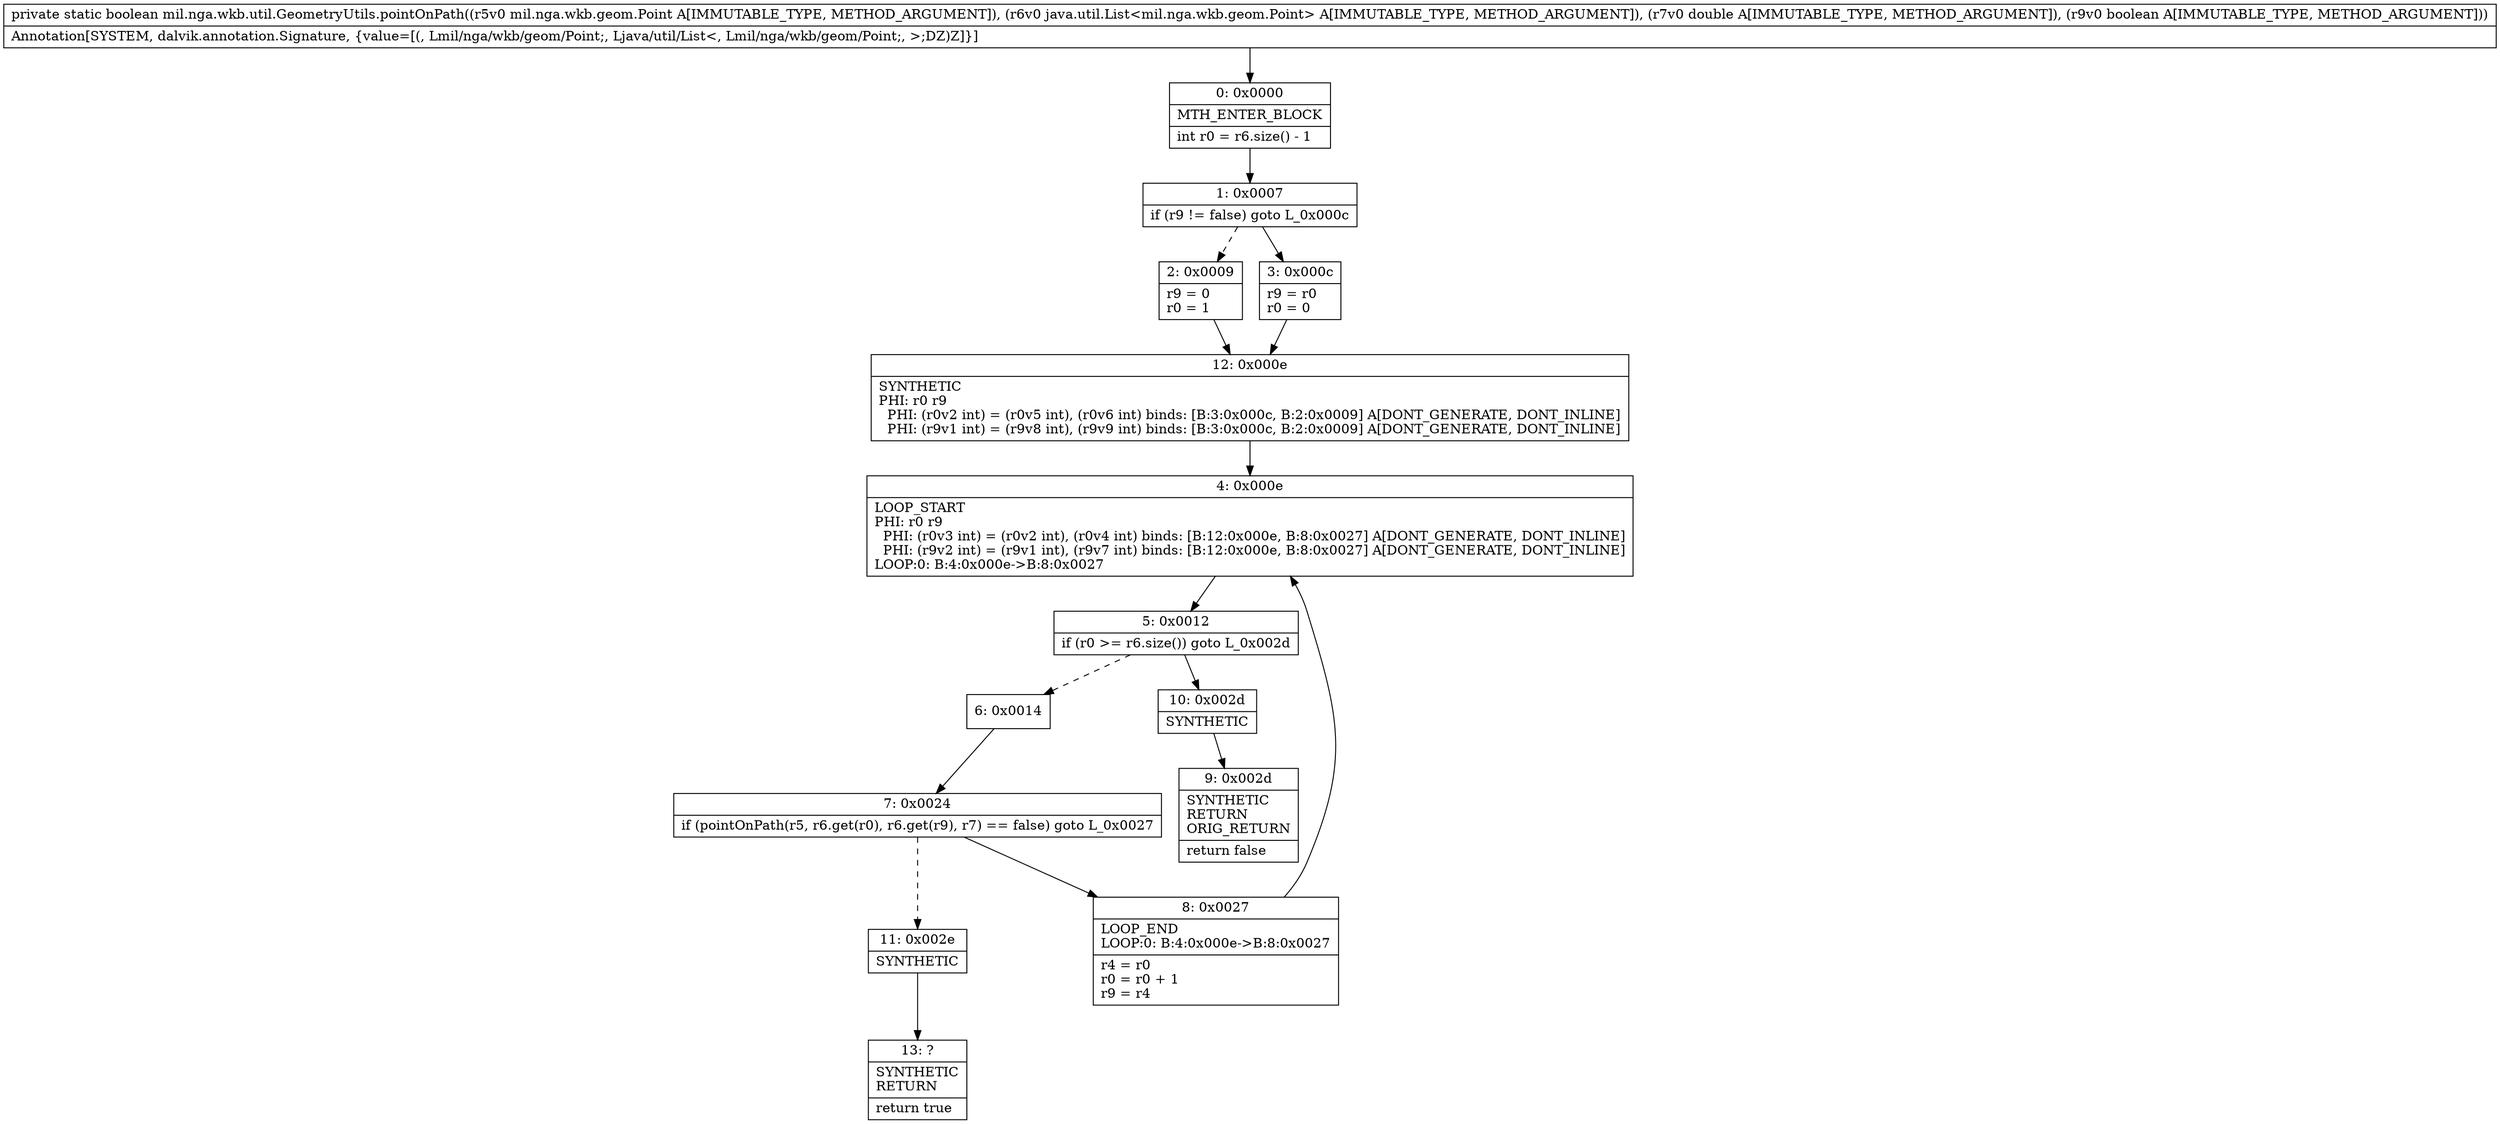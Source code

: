 digraph "CFG formil.nga.wkb.util.GeometryUtils.pointOnPath(Lmil\/nga\/wkb\/geom\/Point;Ljava\/util\/List;DZ)Z" {
Node_0 [shape=record,label="{0\:\ 0x0000|MTH_ENTER_BLOCK\l|int r0 = r6.size() \- 1\l}"];
Node_1 [shape=record,label="{1\:\ 0x0007|if (r9 != false) goto L_0x000c\l}"];
Node_2 [shape=record,label="{2\:\ 0x0009|r9 = 0\lr0 = 1\l}"];
Node_3 [shape=record,label="{3\:\ 0x000c|r9 = r0\lr0 = 0\l}"];
Node_4 [shape=record,label="{4\:\ 0x000e|LOOP_START\lPHI: r0 r9 \l  PHI: (r0v3 int) = (r0v2 int), (r0v4 int) binds: [B:12:0x000e, B:8:0x0027] A[DONT_GENERATE, DONT_INLINE]\l  PHI: (r9v2 int) = (r9v1 int), (r9v7 int) binds: [B:12:0x000e, B:8:0x0027] A[DONT_GENERATE, DONT_INLINE]\lLOOP:0: B:4:0x000e\-\>B:8:0x0027\l}"];
Node_5 [shape=record,label="{5\:\ 0x0012|if (r0 \>= r6.size()) goto L_0x002d\l}"];
Node_6 [shape=record,label="{6\:\ 0x0014}"];
Node_7 [shape=record,label="{7\:\ 0x0024|if (pointOnPath(r5, r6.get(r0), r6.get(r9), r7) == false) goto L_0x0027\l}"];
Node_8 [shape=record,label="{8\:\ 0x0027|LOOP_END\lLOOP:0: B:4:0x000e\-\>B:8:0x0027\l|r4 = r0\lr0 = r0 + 1\lr9 = r4\l}"];
Node_9 [shape=record,label="{9\:\ 0x002d|SYNTHETIC\lRETURN\lORIG_RETURN\l|return false\l}"];
Node_10 [shape=record,label="{10\:\ 0x002d|SYNTHETIC\l}"];
Node_11 [shape=record,label="{11\:\ 0x002e|SYNTHETIC\l}"];
Node_12 [shape=record,label="{12\:\ 0x000e|SYNTHETIC\lPHI: r0 r9 \l  PHI: (r0v2 int) = (r0v5 int), (r0v6 int) binds: [B:3:0x000c, B:2:0x0009] A[DONT_GENERATE, DONT_INLINE]\l  PHI: (r9v1 int) = (r9v8 int), (r9v9 int) binds: [B:3:0x000c, B:2:0x0009] A[DONT_GENERATE, DONT_INLINE]\l}"];
Node_13 [shape=record,label="{13\:\ ?|SYNTHETIC\lRETURN\l|return true\l}"];
MethodNode[shape=record,label="{private static boolean mil.nga.wkb.util.GeometryUtils.pointOnPath((r5v0 mil.nga.wkb.geom.Point A[IMMUTABLE_TYPE, METHOD_ARGUMENT]), (r6v0 java.util.List\<mil.nga.wkb.geom.Point\> A[IMMUTABLE_TYPE, METHOD_ARGUMENT]), (r7v0 double A[IMMUTABLE_TYPE, METHOD_ARGUMENT]), (r9v0 boolean A[IMMUTABLE_TYPE, METHOD_ARGUMENT]))  | Annotation[SYSTEM, dalvik.annotation.Signature, \{value=[(, Lmil\/nga\/wkb\/geom\/Point;, Ljava\/util\/List\<, Lmil\/nga\/wkb\/geom\/Point;, \>;DZ)Z]\}]\l}"];
MethodNode -> Node_0;
Node_0 -> Node_1;
Node_1 -> Node_2[style=dashed];
Node_1 -> Node_3;
Node_2 -> Node_12;
Node_3 -> Node_12;
Node_4 -> Node_5;
Node_5 -> Node_6[style=dashed];
Node_5 -> Node_10;
Node_6 -> Node_7;
Node_7 -> Node_8;
Node_7 -> Node_11[style=dashed];
Node_8 -> Node_4;
Node_10 -> Node_9;
Node_11 -> Node_13;
Node_12 -> Node_4;
}

